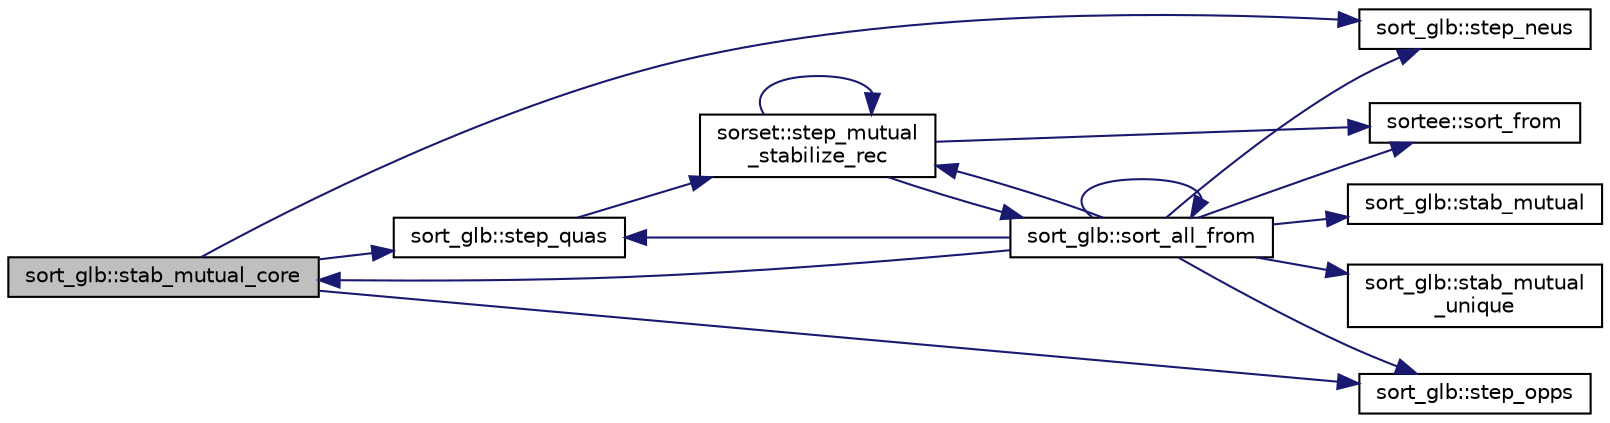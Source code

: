 digraph "sort_glb::stab_mutual_core"
{
 // INTERACTIVE_SVG=YES
  edge [fontname="Helvetica",fontsize="10",labelfontname="Helvetica",labelfontsize="10"];
  node [fontname="Helvetica",fontsize="10",shape=record];
  rankdir="LR";
  Node1 [label="sort_glb::stab_mutual_core",height=0.2,width=0.4,color="black", fillcolor="grey75", style="filled", fontcolor="black"];
  Node1 -> Node2 [color="midnightblue",fontsize="10",style="solid",fontname="Helvetica"];
  Node2 [label="sort_glb::step_neus",height=0.2,width=0.4,color="black", fillcolor="white", style="filled",URL="$d7/dec/classsort__glb.html#a25baf3b8e0bc9bdca9c0d6658b298f07",tooltip="It does sort_from operations on this sort_glb neuron sortee s. "];
  Node1 -> Node3 [color="midnightblue",fontsize="10",style="solid",fontname="Helvetica"];
  Node3 [label="sort_glb::step_opps",height=0.2,width=0.4,color="black", fillcolor="white", style="filled",URL="$d7/dec/classsort__glb.html#a40a9304f2ef43071021472a8e020069a",tooltip="It does sort_from operations on this sort_glb opposite quanton sortee s. "];
  Node1 -> Node4 [color="midnightblue",fontsize="10",style="solid",fontname="Helvetica"];
  Node4 [label="sort_glb::step_quas",height=0.2,width=0.4,color="black", fillcolor="white", style="filled",URL="$d7/dec/classsort__glb.html#aa41c7303e4bae7eb7c466f119c3ace1f",tooltip="It does sort_from operations on this sort_glb quanton sortee s. "];
  Node4 -> Node5 [color="midnightblue",fontsize="10",style="solid",fontname="Helvetica"];
  Node5 [label="sorset::step_mutual\l_stabilize_rec",height=0.2,width=0.4,color="black", fillcolor="white", style="filled",URL="$d3/d62/classsorset.html#a9a85b9412bc1fc5bea86d416e52b55c7",tooltip="It does sortee::sort_from operations on this sorset &#39;s sortee s. "];
  Node5 -> Node5 [color="midnightblue",fontsize="10",style="solid",fontname="Helvetica"];
  Node5 -> Node6 [color="midnightblue",fontsize="10",style="solid",fontname="Helvetica"];
  Node6 [label="sort_glb::sort_all_from",height=0.2,width=0.4,color="black", fillcolor="white", style="filled",URL="$d7/dec/classsort__glb.html#ac755a6417f43e7860ca96317a8e8f4e8",tooltip="It calls sortee::sort_from operations for all sortee s in tees. "];
  Node6 -> Node5 [color="midnightblue",fontsize="10",style="solid",fontname="Helvetica"];
  Node6 -> Node6 [color="midnightblue",fontsize="10",style="solid",fontname="Helvetica"];
  Node6 -> Node7 [color="midnightblue",fontsize="10",style="solid",fontname="Helvetica"];
  Node7 [label="sort_glb::stab_mutual",height=0.2,width=0.4,color="black", fillcolor="white", style="filled",URL="$d7/dec/classsort__glb.html#ad87061a8532cc773200ba06d939a6dfc",tooltip="It stabilizes two &#39;loaded&#39; (initialized) sort_glb with a neuromap (no further refinement is possible)..."];
  Node6 -> Node1 [color="midnightblue",fontsize="10",style="solid",fontname="Helvetica"];
  Node6 -> Node2 [color="midnightblue",fontsize="10",style="solid",fontname="Helvetica"];
  Node6 -> Node3 [color="midnightblue",fontsize="10",style="solid",fontname="Helvetica"];
  Node6 -> Node4 [color="midnightblue",fontsize="10",style="solid",fontname="Helvetica"];
  Node6 -> Node8 [color="midnightblue",fontsize="10",style="solid",fontname="Helvetica"];
  Node8 [label="sortee::sort_from",height=0.2,width=0.4,color="black", fillcolor="white", style="filled",URL="$d8/d36/classsortee.html#a5cc113e22e62dfcb3869c2786ae5345e",tooltip="The basic stabilization step finds the next sorset and puts this sortee in it. "];
  Node6 -> Node9 [color="midnightblue",fontsize="10",style="solid",fontname="Helvetica"];
  Node9 [label="sort_glb::stab_mutual\l_unique",height=0.2,width=0.4,color="black", fillcolor="white", style="filled",URL="$d7/dec/classsort__glb.html#abcd6c73d28df5efcf002c2aed63ccd92",tooltip="It stabilizes two &#39;loaded&#39; (initialized) sort_glb with a neuromap to a BCFF. "];
  Node5 -> Node8 [color="midnightblue",fontsize="10",style="solid",fontname="Helvetica"];
}
